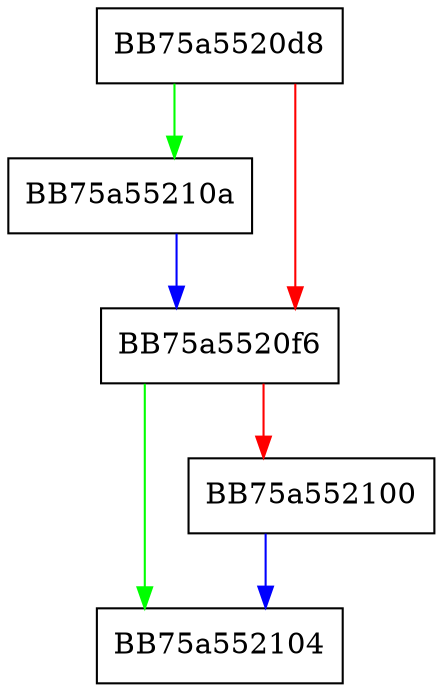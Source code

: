 digraph reset {
  node [shape="box"];
  graph [splines=ortho];
  BB75a5520d8 -> BB75a55210a [color="green"];
  BB75a5520d8 -> BB75a5520f6 [color="red"];
  BB75a5520f6 -> BB75a552104 [color="green"];
  BB75a5520f6 -> BB75a552100 [color="red"];
  BB75a552100 -> BB75a552104 [color="blue"];
  BB75a55210a -> BB75a5520f6 [color="blue"];
}